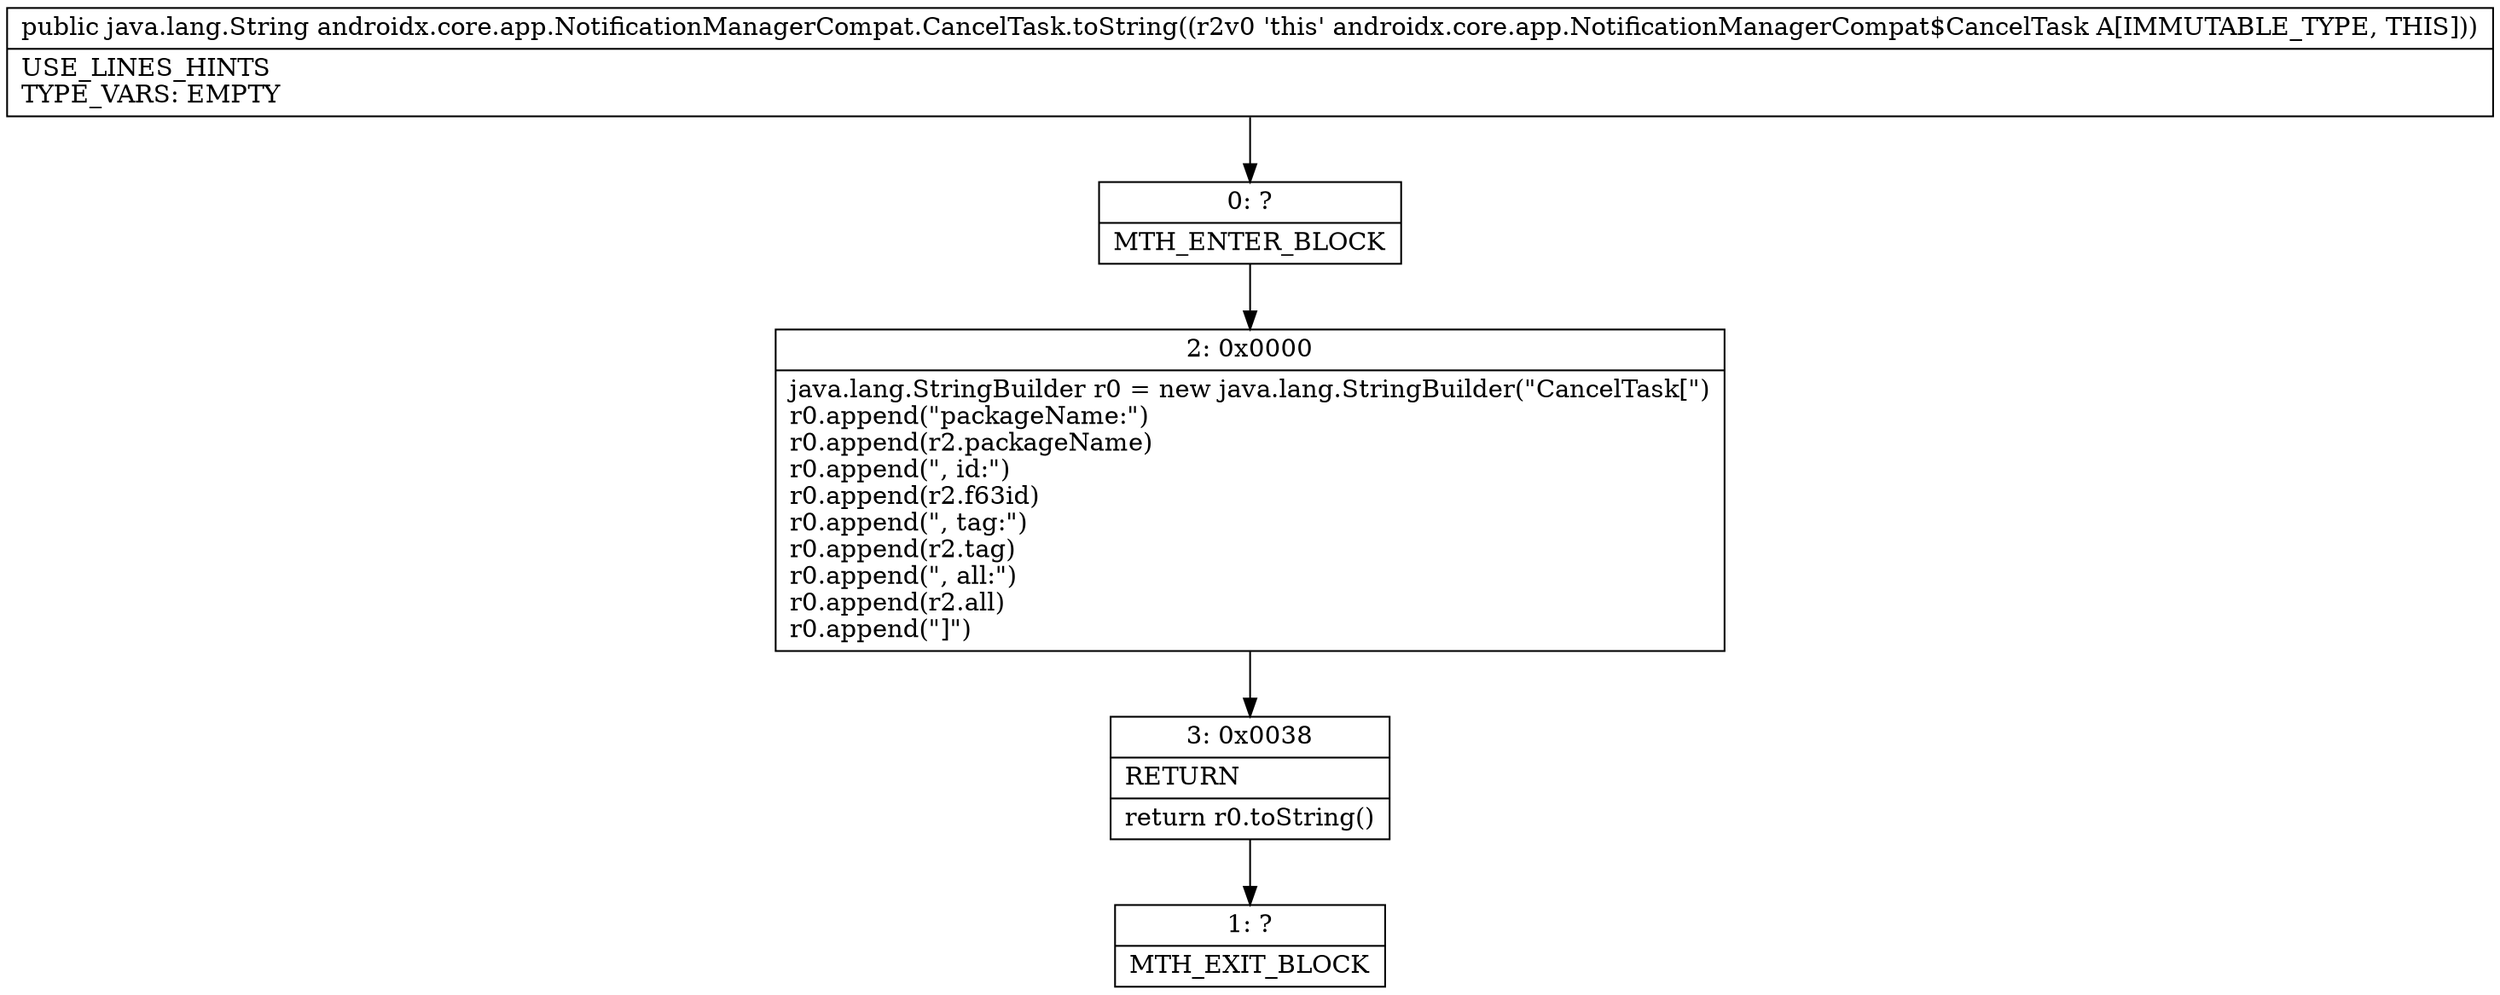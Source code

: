digraph "CFG forandroidx.core.app.NotificationManagerCompat.CancelTask.toString()Ljava\/lang\/String;" {
Node_0 [shape=record,label="{0\:\ ?|MTH_ENTER_BLOCK\l}"];
Node_2 [shape=record,label="{2\:\ 0x0000|java.lang.StringBuilder r0 = new java.lang.StringBuilder(\"CancelTask[\")\lr0.append(\"packageName:\")\lr0.append(r2.packageName)\lr0.append(\", id:\")\lr0.append(r2.f63id)\lr0.append(\", tag:\")\lr0.append(r2.tag)\lr0.append(\", all:\")\lr0.append(r2.all)\lr0.append(\"]\")\l}"];
Node_3 [shape=record,label="{3\:\ 0x0038|RETURN\l|return r0.toString()\l}"];
Node_1 [shape=record,label="{1\:\ ?|MTH_EXIT_BLOCK\l}"];
MethodNode[shape=record,label="{public java.lang.String androidx.core.app.NotificationManagerCompat.CancelTask.toString((r2v0 'this' androidx.core.app.NotificationManagerCompat$CancelTask A[IMMUTABLE_TYPE, THIS]))  | USE_LINES_HINTS\lTYPE_VARS: EMPTY\l}"];
MethodNode -> Node_0;Node_0 -> Node_2;
Node_2 -> Node_3;
Node_3 -> Node_1;
}

